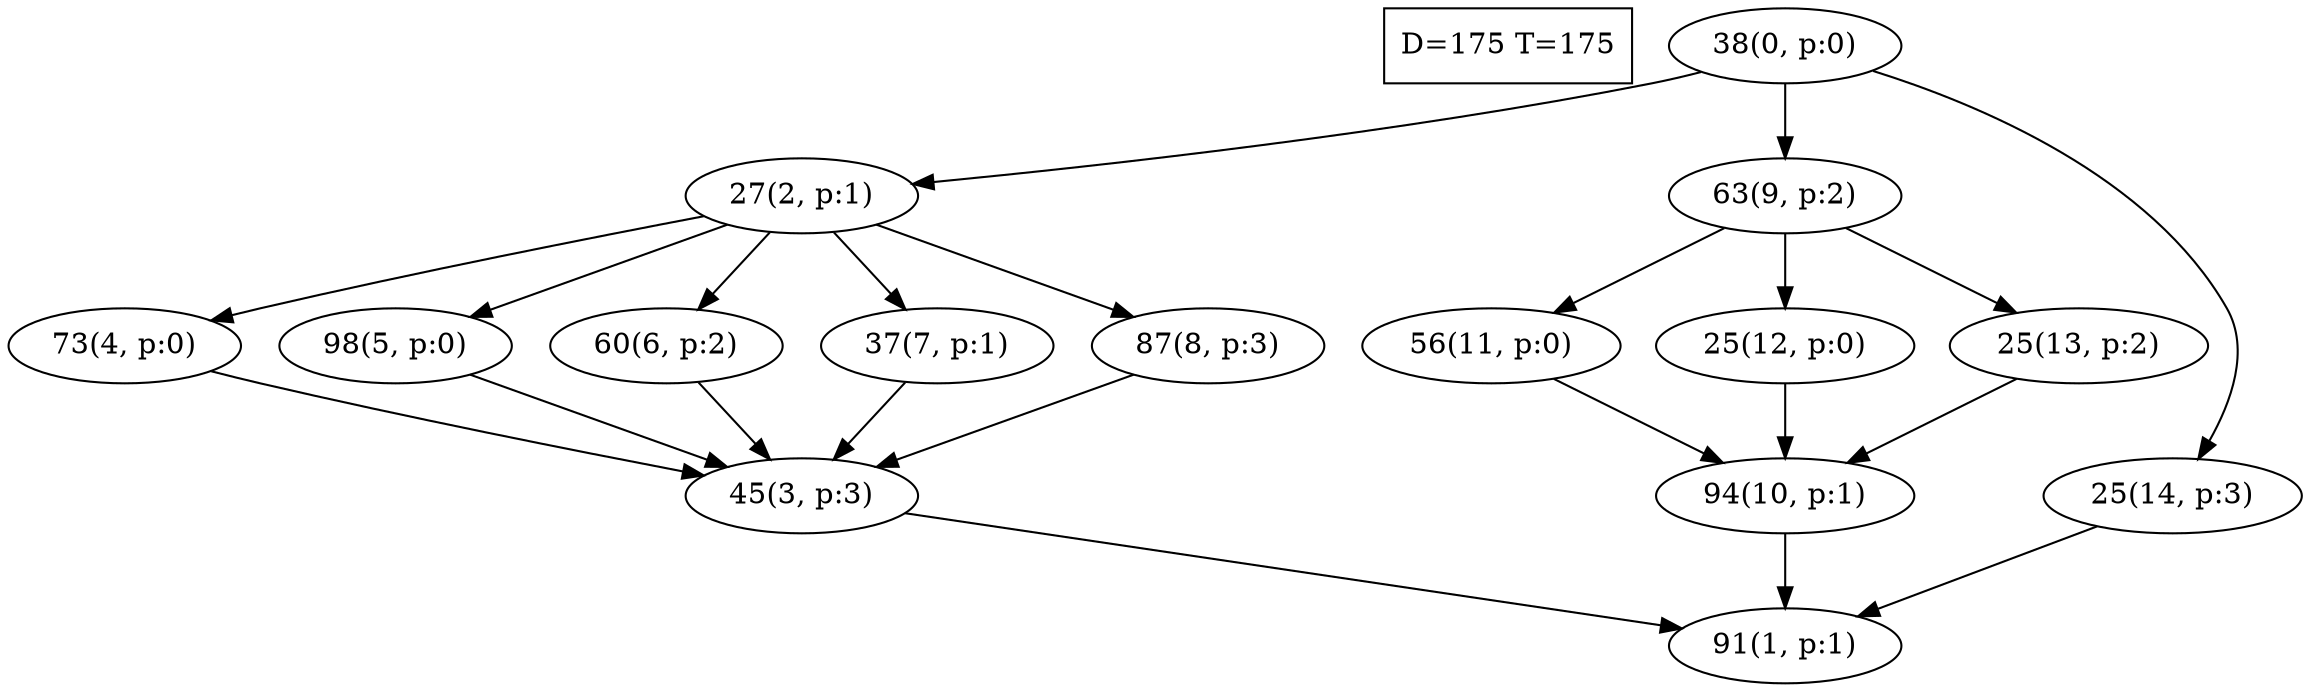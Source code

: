 digraph Task {
i [shape=box, label="D=175 T=175"]; 
0 [label="38(0, p:0)"];
1 [label="91(1, p:1)"];
2 [label="27(2, p:1)"];
3 [label="45(3, p:3)"];
4 [label="73(4, p:0)"];
5 [label="98(5, p:0)"];
6 [label="60(6, p:2)"];
7 [label="37(7, p:1)"];
8 [label="87(8, p:3)"];
9 [label="63(9, p:2)"];
10 [label="94(10, p:1)"];
11 [label="56(11, p:0)"];
12 [label="25(12, p:0)"];
13 [label="25(13, p:2)"];
14 [label="25(14, p:3)"];
0 -> 2;
0 -> 9;
0 -> 14;
2 -> 4;
2 -> 5;
2 -> 6;
2 -> 7;
2 -> 8;
3 -> 1;
4 -> 3;
5 -> 3;
6 -> 3;
7 -> 3;
8 -> 3;
9 -> 11;
9 -> 12;
9 -> 13;
10 -> 1;
11 -> 10;
12 -> 10;
13 -> 10;
14 -> 1;
}